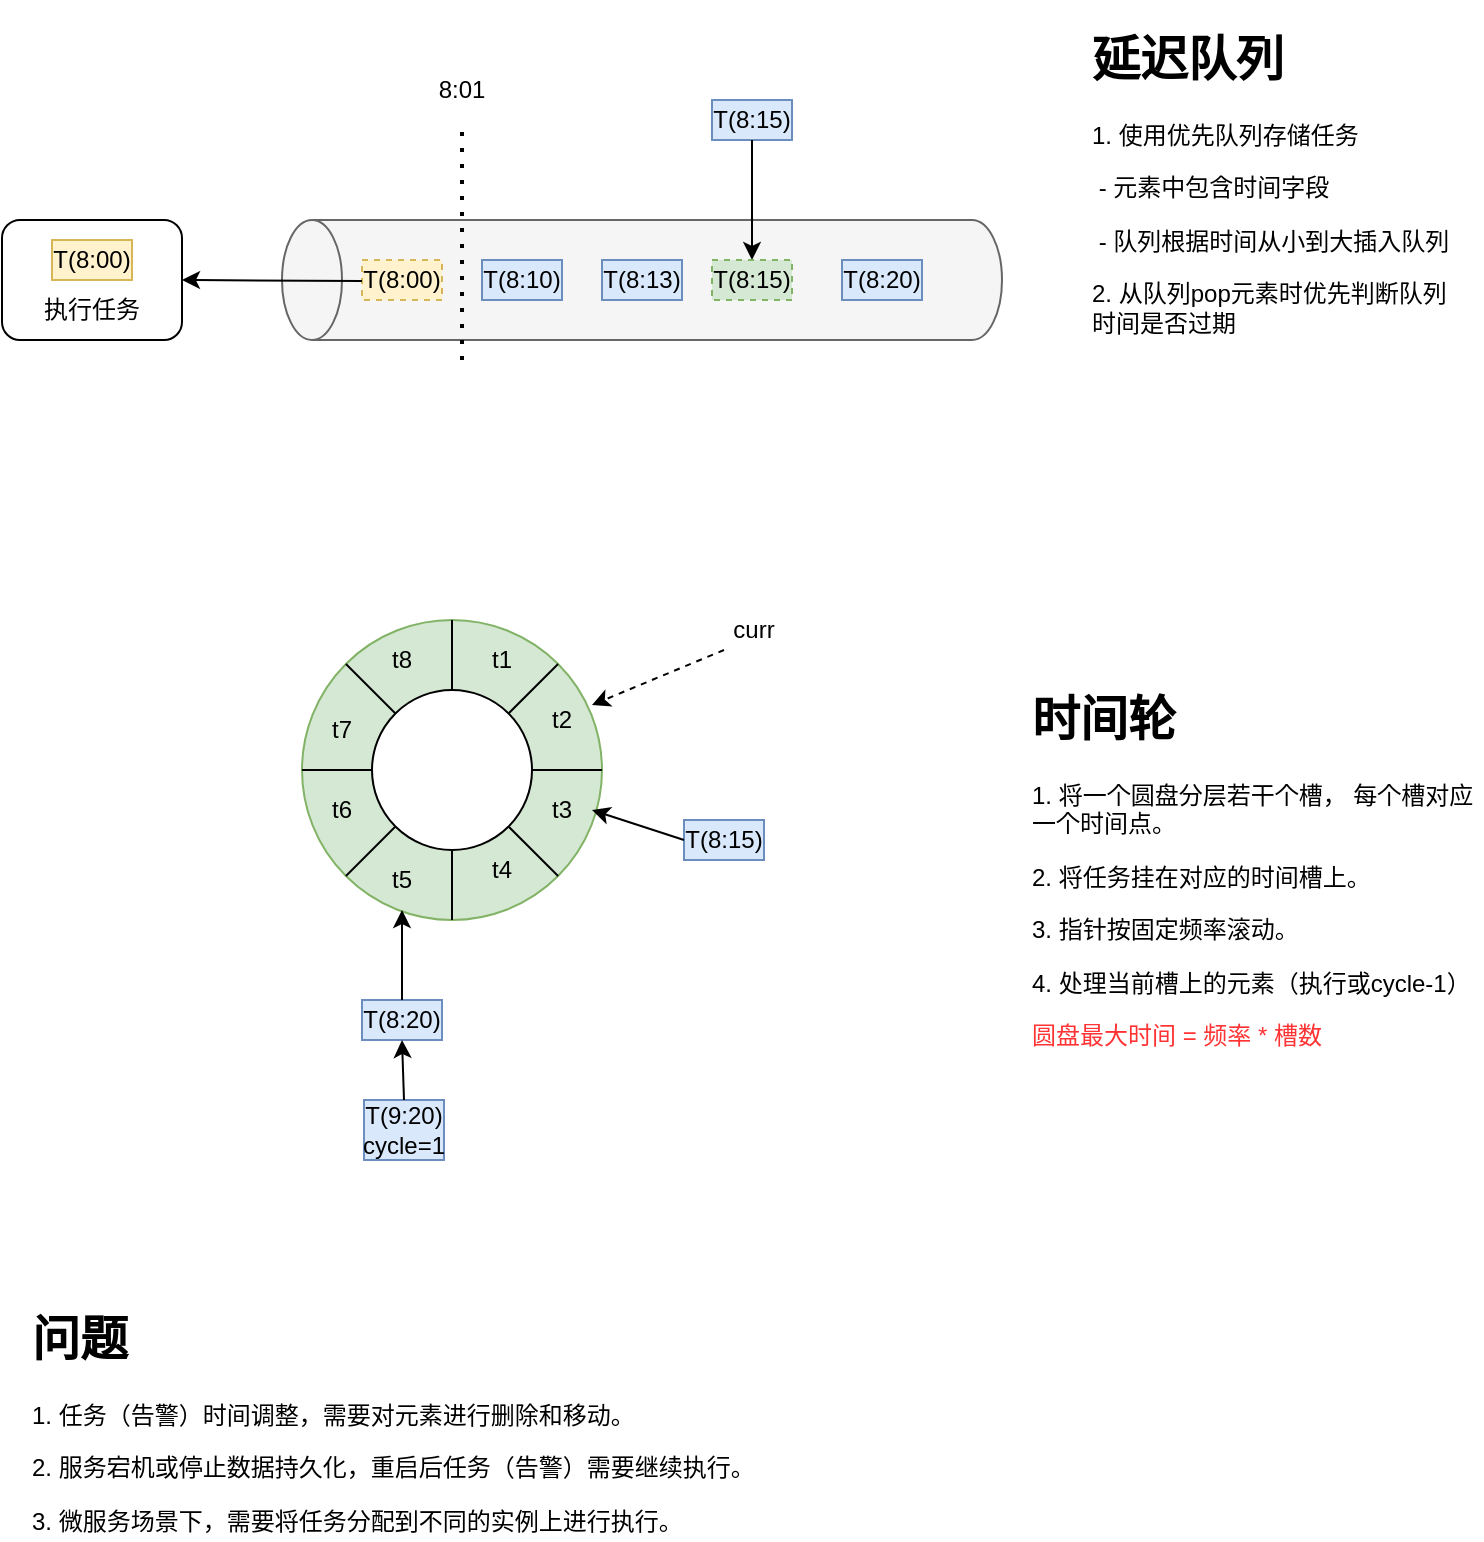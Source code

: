 <mxfile version="22.1.3" type="github">
  <diagram name="第 1 页" id="gS_8YeXv_4rNb7S6VLPN">
    <mxGraphModel dx="1434" dy="765" grid="1" gridSize="10" guides="1" tooltips="1" connect="1" arrows="1" fold="1" page="1" pageScale="1" pageWidth="827" pageHeight="1169" math="0" shadow="0">
      <root>
        <mxCell id="0" />
        <mxCell id="1" parent="0" />
        <mxCell id="LEdIwfUVFKHPP0_J3hsQ-1" value="" style="shape=cylinder3;whiteSpace=wrap;html=1;boundedLbl=1;backgroundOutline=1;size=15;direction=north;fillColor=#f5f5f5;fontColor=#333333;strokeColor=#666666;" vertex="1" parent="1">
          <mxGeometry x="180" y="220" width="360" height="60" as="geometry" />
        </mxCell>
        <mxCell id="LEdIwfUVFKHPP0_J3hsQ-4" value="T(8:00)" style="rounded=0;whiteSpace=wrap;html=1;fillColor=#fff2cc;strokeColor=#d6b656;dashed=1;" vertex="1" parent="1">
          <mxGeometry x="220" y="240" width="40" height="20" as="geometry" />
        </mxCell>
        <mxCell id="LEdIwfUVFKHPP0_J3hsQ-7" value="T(8:15)" style="rounded=0;whiteSpace=wrap;html=1;fillColor=#dae8fc;strokeColor=#6c8ebf;" vertex="1" parent="1">
          <mxGeometry x="395" y="160" width="40" height="20" as="geometry" />
        </mxCell>
        <mxCell id="LEdIwfUVFKHPP0_J3hsQ-8" value="" style="endArrow=classic;html=1;rounded=0;exitX=0.5;exitY=1;exitDx=0;exitDy=0;" edge="1" parent="1" source="LEdIwfUVFKHPP0_J3hsQ-7" target="LEdIwfUVFKHPP0_J3hsQ-9">
          <mxGeometry width="50" height="50" relative="1" as="geometry">
            <mxPoint x="90" y="420" as="sourcePoint" />
            <mxPoint x="430" y="200" as="targetPoint" />
          </mxGeometry>
        </mxCell>
        <mxCell id="LEdIwfUVFKHPP0_J3hsQ-9" value="T(8:15)" style="rounded=0;whiteSpace=wrap;html=1;fillColor=#d5e8d4;strokeColor=#82b366;dashed=1;" vertex="1" parent="1">
          <mxGeometry x="395" y="240" width="40" height="20" as="geometry" />
        </mxCell>
        <mxCell id="LEdIwfUVFKHPP0_J3hsQ-11" value="T(8:10)" style="rounded=0;whiteSpace=wrap;html=1;fillColor=#dae8fc;strokeColor=#6c8ebf;" vertex="1" parent="1">
          <mxGeometry x="280" y="240" width="40" height="20" as="geometry" />
        </mxCell>
        <mxCell id="LEdIwfUVFKHPP0_J3hsQ-12" value="T(8:20)" style="rounded=0;whiteSpace=wrap;html=1;fillColor=#dae8fc;strokeColor=#6c8ebf;" vertex="1" parent="1">
          <mxGeometry x="460" y="240" width="40" height="20" as="geometry" />
        </mxCell>
        <mxCell id="LEdIwfUVFKHPP0_J3hsQ-13" value="" style="endArrow=classic;html=1;rounded=0;" edge="1" parent="1">
          <mxGeometry width="50" height="50" relative="1" as="geometry">
            <mxPoint x="220" y="250.5" as="sourcePoint" />
            <mxPoint x="130" y="250" as="targetPoint" />
          </mxGeometry>
        </mxCell>
        <mxCell id="LEdIwfUVFKHPP0_J3hsQ-14" value="T(8:13)" style="rounded=0;whiteSpace=wrap;html=1;fillColor=#dae8fc;strokeColor=#6c8ebf;" vertex="1" parent="1">
          <mxGeometry x="340" y="240" width="40" height="20" as="geometry" />
        </mxCell>
        <mxCell id="LEdIwfUVFKHPP0_J3hsQ-16" value="" style="endArrow=none;dashed=1;html=1;dashPattern=1 3;strokeWidth=2;rounded=0;" edge="1" parent="1">
          <mxGeometry width="50" height="50" relative="1" as="geometry">
            <mxPoint x="270" y="290" as="sourcePoint" />
            <mxPoint x="270" y="170" as="targetPoint" />
          </mxGeometry>
        </mxCell>
        <mxCell id="LEdIwfUVFKHPP0_J3hsQ-17" value="8:01" style="text;html=1;strokeColor=none;fillColor=none;align=center;verticalAlign=middle;whiteSpace=wrap;rounded=0;" vertex="1" parent="1">
          <mxGeometry x="240" y="140" width="60" height="30" as="geometry" />
        </mxCell>
        <mxCell id="LEdIwfUVFKHPP0_J3hsQ-29" value="" style="group" vertex="1" connectable="0" parent="1">
          <mxGeometry x="190" y="420" width="156" height="150" as="geometry" />
        </mxCell>
        <mxCell id="LEdIwfUVFKHPP0_J3hsQ-18" value="" style="ellipse;whiteSpace=wrap;html=1;aspect=fixed;fillColor=#d5e8d4;strokeColor=#82b366;" vertex="1" parent="LEdIwfUVFKHPP0_J3hsQ-29">
          <mxGeometry width="150" height="150" as="geometry" />
        </mxCell>
        <mxCell id="LEdIwfUVFKHPP0_J3hsQ-19" value="" style="ellipse;whiteSpace=wrap;html=1;aspect=fixed;" vertex="1" parent="LEdIwfUVFKHPP0_J3hsQ-29">
          <mxGeometry x="35" y="35" width="80" height="80" as="geometry" />
        </mxCell>
        <mxCell id="LEdIwfUVFKHPP0_J3hsQ-20" value="" style="endArrow=none;html=1;rounded=0;entryX=0.5;entryY=0;entryDx=0;entryDy=0;exitX=0.5;exitY=0;exitDx=0;exitDy=0;" edge="1" parent="LEdIwfUVFKHPP0_J3hsQ-29" source="LEdIwfUVFKHPP0_J3hsQ-19" target="LEdIwfUVFKHPP0_J3hsQ-18">
          <mxGeometry width="50" height="50" relative="1" as="geometry">
            <mxPoint x="190" y="20" as="sourcePoint" />
            <mxPoint x="240" y="-30" as="targetPoint" />
          </mxGeometry>
        </mxCell>
        <mxCell id="LEdIwfUVFKHPP0_J3hsQ-22" value="" style="endArrow=none;html=1;rounded=0;exitX=0;exitY=0;exitDx=0;exitDy=0;" edge="1" parent="LEdIwfUVFKHPP0_J3hsQ-29" source="LEdIwfUVFKHPP0_J3hsQ-19" target="LEdIwfUVFKHPP0_J3hsQ-18">
          <mxGeometry width="50" height="50" relative="1" as="geometry">
            <mxPoint x="50" y="50" as="sourcePoint" />
            <mxPoint x="50" y="10" as="targetPoint" />
          </mxGeometry>
        </mxCell>
        <mxCell id="LEdIwfUVFKHPP0_J3hsQ-23" value="" style="endArrow=none;html=1;rounded=0;entryX=0;entryY=0.5;entryDx=0;entryDy=0;exitX=0;exitY=0.5;exitDx=0;exitDy=0;" edge="1" parent="LEdIwfUVFKHPP0_J3hsQ-29" source="LEdIwfUVFKHPP0_J3hsQ-19" target="LEdIwfUVFKHPP0_J3hsQ-18">
          <mxGeometry width="50" height="50" relative="1" as="geometry">
            <mxPoint x="30" y="75" as="sourcePoint" />
            <mxPoint x="15.28" y="50.03" as="targetPoint" />
          </mxGeometry>
        </mxCell>
        <mxCell id="LEdIwfUVFKHPP0_J3hsQ-24" value="" style="endArrow=none;html=1;rounded=0;entryX=0;entryY=1;entryDx=0;entryDy=0;exitX=0;exitY=1;exitDx=0;exitDy=0;" edge="1" parent="LEdIwfUVFKHPP0_J3hsQ-29" source="LEdIwfUVFKHPP0_J3hsQ-19" target="LEdIwfUVFKHPP0_J3hsQ-18">
          <mxGeometry width="50" height="50" relative="1" as="geometry">
            <mxPoint x="40" y="100" as="sourcePoint" />
            <mxPoint x="5" y="100" as="targetPoint" />
          </mxGeometry>
        </mxCell>
        <mxCell id="LEdIwfUVFKHPP0_J3hsQ-25" value="" style="endArrow=none;html=1;rounded=0;entryX=0.5;entryY=1;entryDx=0;entryDy=0;exitX=0.5;exitY=1;exitDx=0;exitDy=0;" edge="1" parent="LEdIwfUVFKHPP0_J3hsQ-29" source="LEdIwfUVFKHPP0_J3hsQ-19" target="LEdIwfUVFKHPP0_J3hsQ-18">
          <mxGeometry width="50" height="50" relative="1" as="geometry">
            <mxPoint x="72.66" y="124.97" as="sourcePoint" />
            <mxPoint x="47.66" y="149.97" as="targetPoint" />
          </mxGeometry>
        </mxCell>
        <mxCell id="LEdIwfUVFKHPP0_J3hsQ-26" value="" style="endArrow=none;html=1;rounded=0;entryX=1;entryY=1;entryDx=0;entryDy=0;exitX=1;exitY=1;exitDx=0;exitDy=0;" edge="1" parent="LEdIwfUVFKHPP0_J3hsQ-29" source="LEdIwfUVFKHPP0_J3hsQ-19" target="LEdIwfUVFKHPP0_J3hsQ-18">
          <mxGeometry width="50" height="50" relative="1" as="geometry">
            <mxPoint x="115" y="110" as="sourcePoint" />
            <mxPoint x="115" y="145" as="targetPoint" />
          </mxGeometry>
        </mxCell>
        <mxCell id="LEdIwfUVFKHPP0_J3hsQ-27" value="" style="endArrow=none;html=1;rounded=0;entryX=1;entryY=0.5;entryDx=0;entryDy=0;exitX=1;exitY=0.5;exitDx=0;exitDy=0;" edge="1" parent="LEdIwfUVFKHPP0_J3hsQ-29" source="LEdIwfUVFKHPP0_J3hsQ-19" target="LEdIwfUVFKHPP0_J3hsQ-18">
          <mxGeometry width="50" height="50" relative="1" as="geometry">
            <mxPoint x="123.72" y="64.72" as="sourcePoint" />
            <mxPoint x="135.72" y="106.72" as="targetPoint" />
          </mxGeometry>
        </mxCell>
        <mxCell id="LEdIwfUVFKHPP0_J3hsQ-28" value="" style="endArrow=none;html=1;rounded=0;entryX=1;entryY=0;entryDx=0;entryDy=0;exitX=1;exitY=0;exitDx=0;exitDy=0;" edge="1" parent="LEdIwfUVFKHPP0_J3hsQ-29" source="LEdIwfUVFKHPP0_J3hsQ-19" target="LEdIwfUVFKHPP0_J3hsQ-18">
          <mxGeometry width="50" height="50" relative="1" as="geometry">
            <mxPoint x="183" y="-0.28" as="sourcePoint" />
            <mxPoint x="195" y="41.72" as="targetPoint" />
          </mxGeometry>
        </mxCell>
        <mxCell id="LEdIwfUVFKHPP0_J3hsQ-30" value="t1" style="text;html=1;strokeColor=none;fillColor=none;align=center;verticalAlign=middle;whiteSpace=wrap;rounded=0;" vertex="1" parent="LEdIwfUVFKHPP0_J3hsQ-29">
          <mxGeometry x="85" y="5" width="30" height="30" as="geometry" />
        </mxCell>
        <mxCell id="LEdIwfUVFKHPP0_J3hsQ-32" value="t3" style="text;html=1;strokeColor=none;fillColor=none;align=center;verticalAlign=middle;whiteSpace=wrap;rounded=0;" vertex="1" parent="LEdIwfUVFKHPP0_J3hsQ-29">
          <mxGeometry x="115" y="80" width="30" height="30" as="geometry" />
        </mxCell>
        <mxCell id="LEdIwfUVFKHPP0_J3hsQ-33" value="t4" style="text;html=1;strokeColor=none;fillColor=none;align=center;verticalAlign=middle;whiteSpace=wrap;rounded=0;" vertex="1" parent="LEdIwfUVFKHPP0_J3hsQ-29">
          <mxGeometry x="85" y="110" width="30" height="30" as="geometry" />
        </mxCell>
        <mxCell id="LEdIwfUVFKHPP0_J3hsQ-34" value="t5" style="text;html=1;strokeColor=none;fillColor=none;align=center;verticalAlign=middle;whiteSpace=wrap;rounded=0;" vertex="1" parent="LEdIwfUVFKHPP0_J3hsQ-29">
          <mxGeometry x="35" y="115" width="30" height="30" as="geometry" />
        </mxCell>
        <mxCell id="LEdIwfUVFKHPP0_J3hsQ-35" value="t6" style="text;html=1;strokeColor=none;fillColor=none;align=center;verticalAlign=middle;whiteSpace=wrap;rounded=0;" vertex="1" parent="LEdIwfUVFKHPP0_J3hsQ-29">
          <mxGeometry x="5" y="80" width="30" height="30" as="geometry" />
        </mxCell>
        <mxCell id="LEdIwfUVFKHPP0_J3hsQ-36" value="t7" style="text;html=1;strokeColor=none;fillColor=none;align=center;verticalAlign=middle;whiteSpace=wrap;rounded=0;" vertex="1" parent="LEdIwfUVFKHPP0_J3hsQ-29">
          <mxGeometry x="5" y="40" width="30" height="30" as="geometry" />
        </mxCell>
        <mxCell id="LEdIwfUVFKHPP0_J3hsQ-37" value="t8" style="text;html=1;strokeColor=none;fillColor=none;align=center;verticalAlign=middle;whiteSpace=wrap;rounded=0;" vertex="1" parent="LEdIwfUVFKHPP0_J3hsQ-29">
          <mxGeometry x="35" y="5" width="30" height="30" as="geometry" />
        </mxCell>
        <mxCell id="LEdIwfUVFKHPP0_J3hsQ-31" value="t2" style="text;html=1;strokeColor=none;fillColor=none;align=center;verticalAlign=middle;whiteSpace=wrap;rounded=0;" vertex="1" parent="LEdIwfUVFKHPP0_J3hsQ-29">
          <mxGeometry x="115" y="35" width="30" height="30" as="geometry" />
        </mxCell>
        <mxCell id="LEdIwfUVFKHPP0_J3hsQ-38" value="T(8:15)" style="rounded=0;whiteSpace=wrap;html=1;fillColor=#dae8fc;strokeColor=#6c8ebf;" vertex="1" parent="1">
          <mxGeometry x="381" y="520" width="40" height="20" as="geometry" />
        </mxCell>
        <mxCell id="LEdIwfUVFKHPP0_J3hsQ-39" value="" style="endArrow=classic;html=1;rounded=0;entryX=1;entryY=0.5;entryDx=0;entryDy=0;exitX=0;exitY=0.5;exitDx=0;exitDy=0;" edge="1" parent="1" source="LEdIwfUVFKHPP0_J3hsQ-38" target="LEdIwfUVFKHPP0_J3hsQ-32">
          <mxGeometry width="50" height="50" relative="1" as="geometry">
            <mxPoint x="351" y="650" as="sourcePoint" />
            <mxPoint x="401" y="600" as="targetPoint" />
          </mxGeometry>
        </mxCell>
        <mxCell id="LEdIwfUVFKHPP0_J3hsQ-40" value="T(8:20)" style="rounded=0;whiteSpace=wrap;html=1;fillColor=#dae8fc;strokeColor=#6c8ebf;" vertex="1" parent="1">
          <mxGeometry x="220" y="610" width="40" height="20" as="geometry" />
        </mxCell>
        <mxCell id="LEdIwfUVFKHPP0_J3hsQ-41" value="" style="endArrow=classic;html=1;rounded=0;entryX=0.5;entryY=1;entryDx=0;entryDy=0;exitX=0.5;exitY=0;exitDx=0;exitDy=0;" edge="1" parent="1" source="LEdIwfUVFKHPP0_J3hsQ-40" target="LEdIwfUVFKHPP0_J3hsQ-34">
          <mxGeometry width="50" height="50" relative="1" as="geometry">
            <mxPoint x="391" y="540" as="sourcePoint" />
            <mxPoint x="345" y="525" as="targetPoint" />
          </mxGeometry>
        </mxCell>
        <mxCell id="LEdIwfUVFKHPP0_J3hsQ-42" value="T(9:20)&lt;br&gt;cycle=1" style="rounded=0;whiteSpace=wrap;html=1;fillColor=#dae8fc;strokeColor=#6c8ebf;" vertex="1" parent="1">
          <mxGeometry x="221" y="660" width="40" height="30" as="geometry" />
        </mxCell>
        <mxCell id="LEdIwfUVFKHPP0_J3hsQ-43" value="" style="endArrow=classic;html=1;rounded=0;entryX=0.5;entryY=1;entryDx=0;entryDy=0;exitX=0.5;exitY=0;exitDx=0;exitDy=0;" edge="1" parent="1" source="LEdIwfUVFKHPP0_J3hsQ-42" target="LEdIwfUVFKHPP0_J3hsQ-40">
          <mxGeometry width="50" height="50" relative="1" as="geometry">
            <mxPoint x="281" y="690" as="sourcePoint" />
            <mxPoint x="281" y="645" as="targetPoint" />
          </mxGeometry>
        </mxCell>
        <mxCell id="LEdIwfUVFKHPP0_J3hsQ-46" value="" style="endArrow=classic;html=1;rounded=0;entryX=1;entryY=0.25;entryDx=0;entryDy=0;exitX=0;exitY=0.5;exitDx=0;exitDy=0;dashed=1;" edge="1" parent="1" target="LEdIwfUVFKHPP0_J3hsQ-31">
          <mxGeometry width="50" height="50" relative="1" as="geometry">
            <mxPoint x="401" y="435" as="sourcePoint" />
            <mxPoint x="355" y="420" as="targetPoint" />
          </mxGeometry>
        </mxCell>
        <mxCell id="LEdIwfUVFKHPP0_J3hsQ-47" value="curr" style="text;html=1;strokeColor=none;fillColor=none;align=center;verticalAlign=middle;whiteSpace=wrap;rounded=0;" vertex="1" parent="1">
          <mxGeometry x="401" y="410" width="30" height="30" as="geometry" />
        </mxCell>
        <mxCell id="LEdIwfUVFKHPP0_J3hsQ-50" value="&lt;h1&gt;延迟队列&lt;/h1&gt;&lt;p&gt;1. 使用优先队列存储任务&lt;/p&gt;&lt;p&gt;&amp;nbsp;- 元素中包含时间字段&lt;/p&gt;&lt;p&gt;&amp;nbsp;- 队列根据时间从小到大插入队列&lt;/p&gt;&lt;p&gt;2. 从队列pop元素时优先判断队列时间是否过期&lt;/p&gt;&lt;p&gt;&lt;br&gt;&lt;/p&gt;" style="text;html=1;strokeColor=none;fillColor=none;spacing=5;spacingTop=-20;whiteSpace=wrap;overflow=hidden;rounded=0;" vertex="1" parent="1">
          <mxGeometry x="580" y="120" width="190" height="180" as="geometry" />
        </mxCell>
        <mxCell id="LEdIwfUVFKHPP0_J3hsQ-51" value="" style="rounded=1;whiteSpace=wrap;html=1;" vertex="1" parent="1">
          <mxGeometry x="40" y="220" width="90" height="60" as="geometry" />
        </mxCell>
        <mxCell id="LEdIwfUVFKHPP0_J3hsQ-52" value="T(8:00)" style="rounded=0;whiteSpace=wrap;html=1;fillColor=#fff2cc;strokeColor=#d6b656;" vertex="1" parent="1">
          <mxGeometry x="65" y="230" width="40" height="20" as="geometry" />
        </mxCell>
        <mxCell id="LEdIwfUVFKHPP0_J3hsQ-53" value="执行任务" style="text;html=1;strokeColor=none;fillColor=none;align=center;verticalAlign=middle;whiteSpace=wrap;rounded=0;" vertex="1" parent="1">
          <mxGeometry x="55" y="250" width="60" height="30" as="geometry" />
        </mxCell>
        <mxCell id="LEdIwfUVFKHPP0_J3hsQ-54" value="&lt;h1&gt;时间轮&lt;/h1&gt;&lt;p&gt;1. 将一个圆盘分层若干个槽， 每个槽对应一个时间点。&lt;/p&gt;&lt;p&gt;2. 将任务挂在对应的时间槽上。&lt;/p&gt;&lt;p&gt;3. 指针按固定频率滚动。&lt;/p&gt;&lt;p&gt;4. 处理当前槽上的元素（执行或cycle-1）&lt;/p&gt;&lt;p&gt;&lt;font color=&quot;#ff3333&quot;&gt;圆盘最大时间 = 频率 * 槽数&lt;/font&gt;&lt;/p&gt;&lt;p&gt;&lt;br&gt;&lt;/p&gt;" style="text;html=1;strokeColor=none;fillColor=none;spacing=5;spacingTop=-20;whiteSpace=wrap;overflow=hidden;rounded=0;" vertex="1" parent="1">
          <mxGeometry x="550" y="450" width="230" height="200" as="geometry" />
        </mxCell>
        <mxCell id="LEdIwfUVFKHPP0_J3hsQ-55" value="&lt;h1&gt;问题&lt;/h1&gt;&lt;p&gt;1. 任务（告警）时间调整，需要对元素进行删除和移动。&lt;/p&gt;&lt;p&gt;2. 服务宕机或停止数据持久化，重启后任务（告警）需要继续执行。&lt;/p&gt;&lt;p&gt;3. 微服务场景下，需要将任务分配到不同的实例上进行执行。&lt;/p&gt;" style="text;html=1;strokeColor=none;fillColor=none;spacing=5;spacingTop=-20;whiteSpace=wrap;overflow=hidden;rounded=0;" vertex="1" parent="1">
          <mxGeometry x="50" y="760" width="380" height="120" as="geometry" />
        </mxCell>
      </root>
    </mxGraphModel>
  </diagram>
</mxfile>
